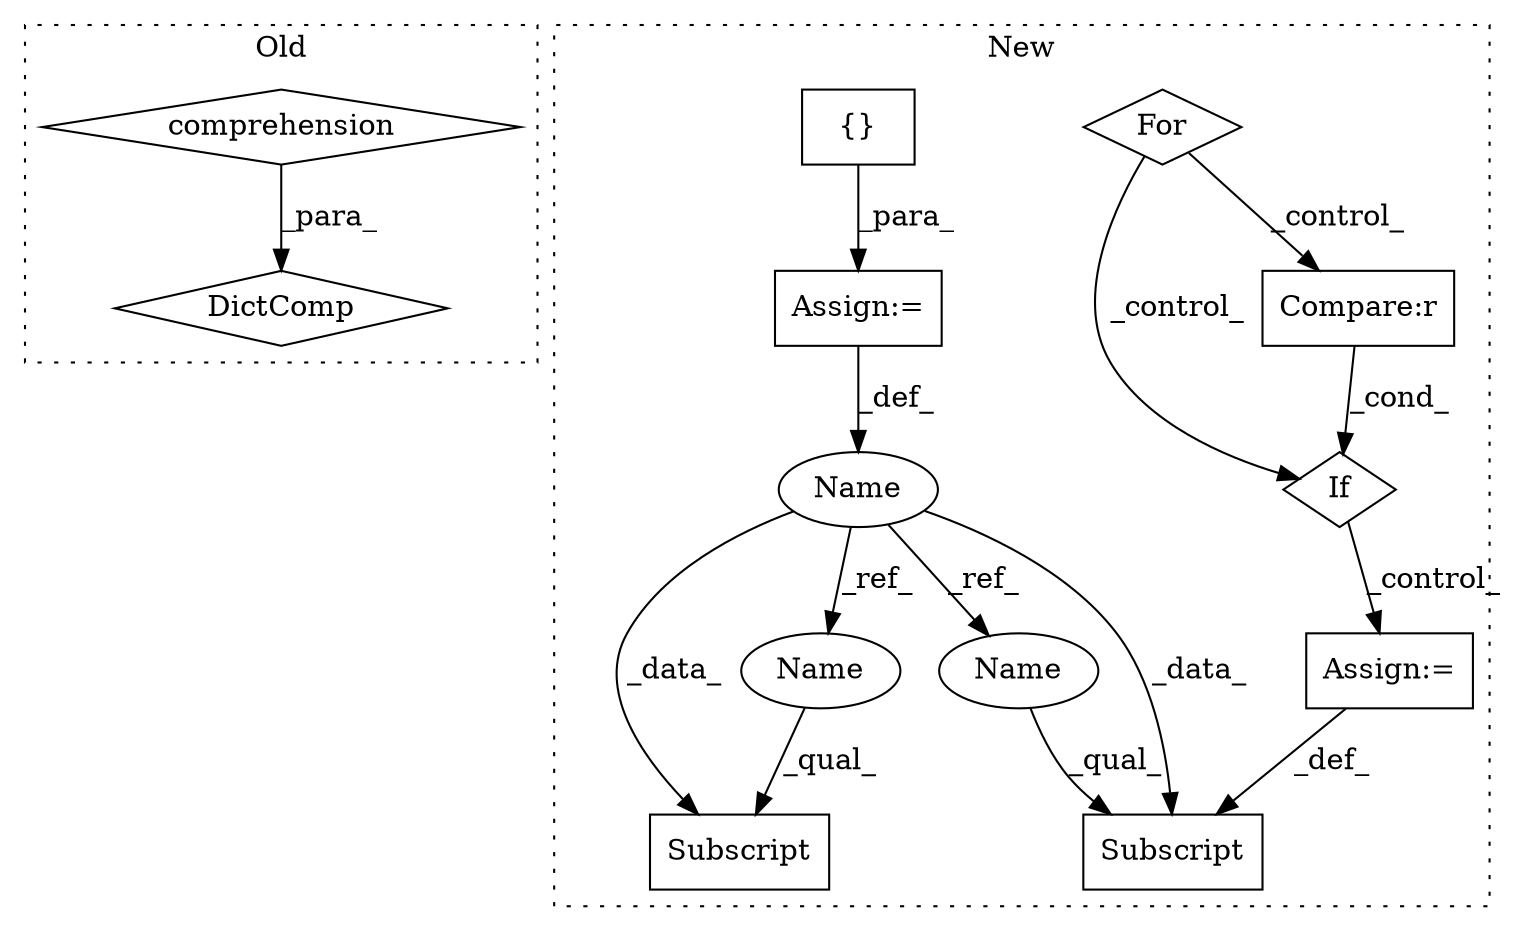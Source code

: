 digraph G {
subgraph cluster0 {
1 [label="DictComp" a="84" s="1624" l="62" shape="diamond"];
3 [label="comprehension" a="45" s="1663" l="3" shape="diamond"];
label = "Old";
style="dotted";
}
subgraph cluster1 {
2 [label="Subscript" a="63" s="2506,0" l="19,0" shape="box"];
4 [label="Assign:=" a="68" s="2525" l="3" shape="box"];
5 [label="Name" a="87" s="2299" l="13" shape="ellipse"];
6 [label="For" a="107" s="2322,2344" l="4,10" shape="diamond"];
7 [label="{}" a="95" s="2315,2316" l="2,1" shape="box"];
8 [label="Assign:=" a="68" s="2312" l="3" shape="box"];
9 [label="If" a="96" s="2404" l="3" shape="diamond"];
10 [label="Compare:r" a="40" s="2407" l="21" shape="box"];
11 [label="Subscript" a="63" s="2442,0" l="19,0" shape="box"];
12 [label="Name" a="87" s="2506" l="13" shape="ellipse"];
13 [label="Name" a="87" s="2442" l="13" shape="ellipse"];
label = "New";
style="dotted";
}
3 -> 1 [label="_para_"];
4 -> 2 [label="_def_"];
5 -> 2 [label="_data_"];
5 -> 12 [label="_ref_"];
5 -> 11 [label="_data_"];
5 -> 13 [label="_ref_"];
6 -> 10 [label="_control_"];
6 -> 9 [label="_control_"];
7 -> 8 [label="_para_"];
8 -> 5 [label="_def_"];
9 -> 4 [label="_control_"];
10 -> 9 [label="_cond_"];
12 -> 2 [label="_qual_"];
13 -> 11 [label="_qual_"];
}
